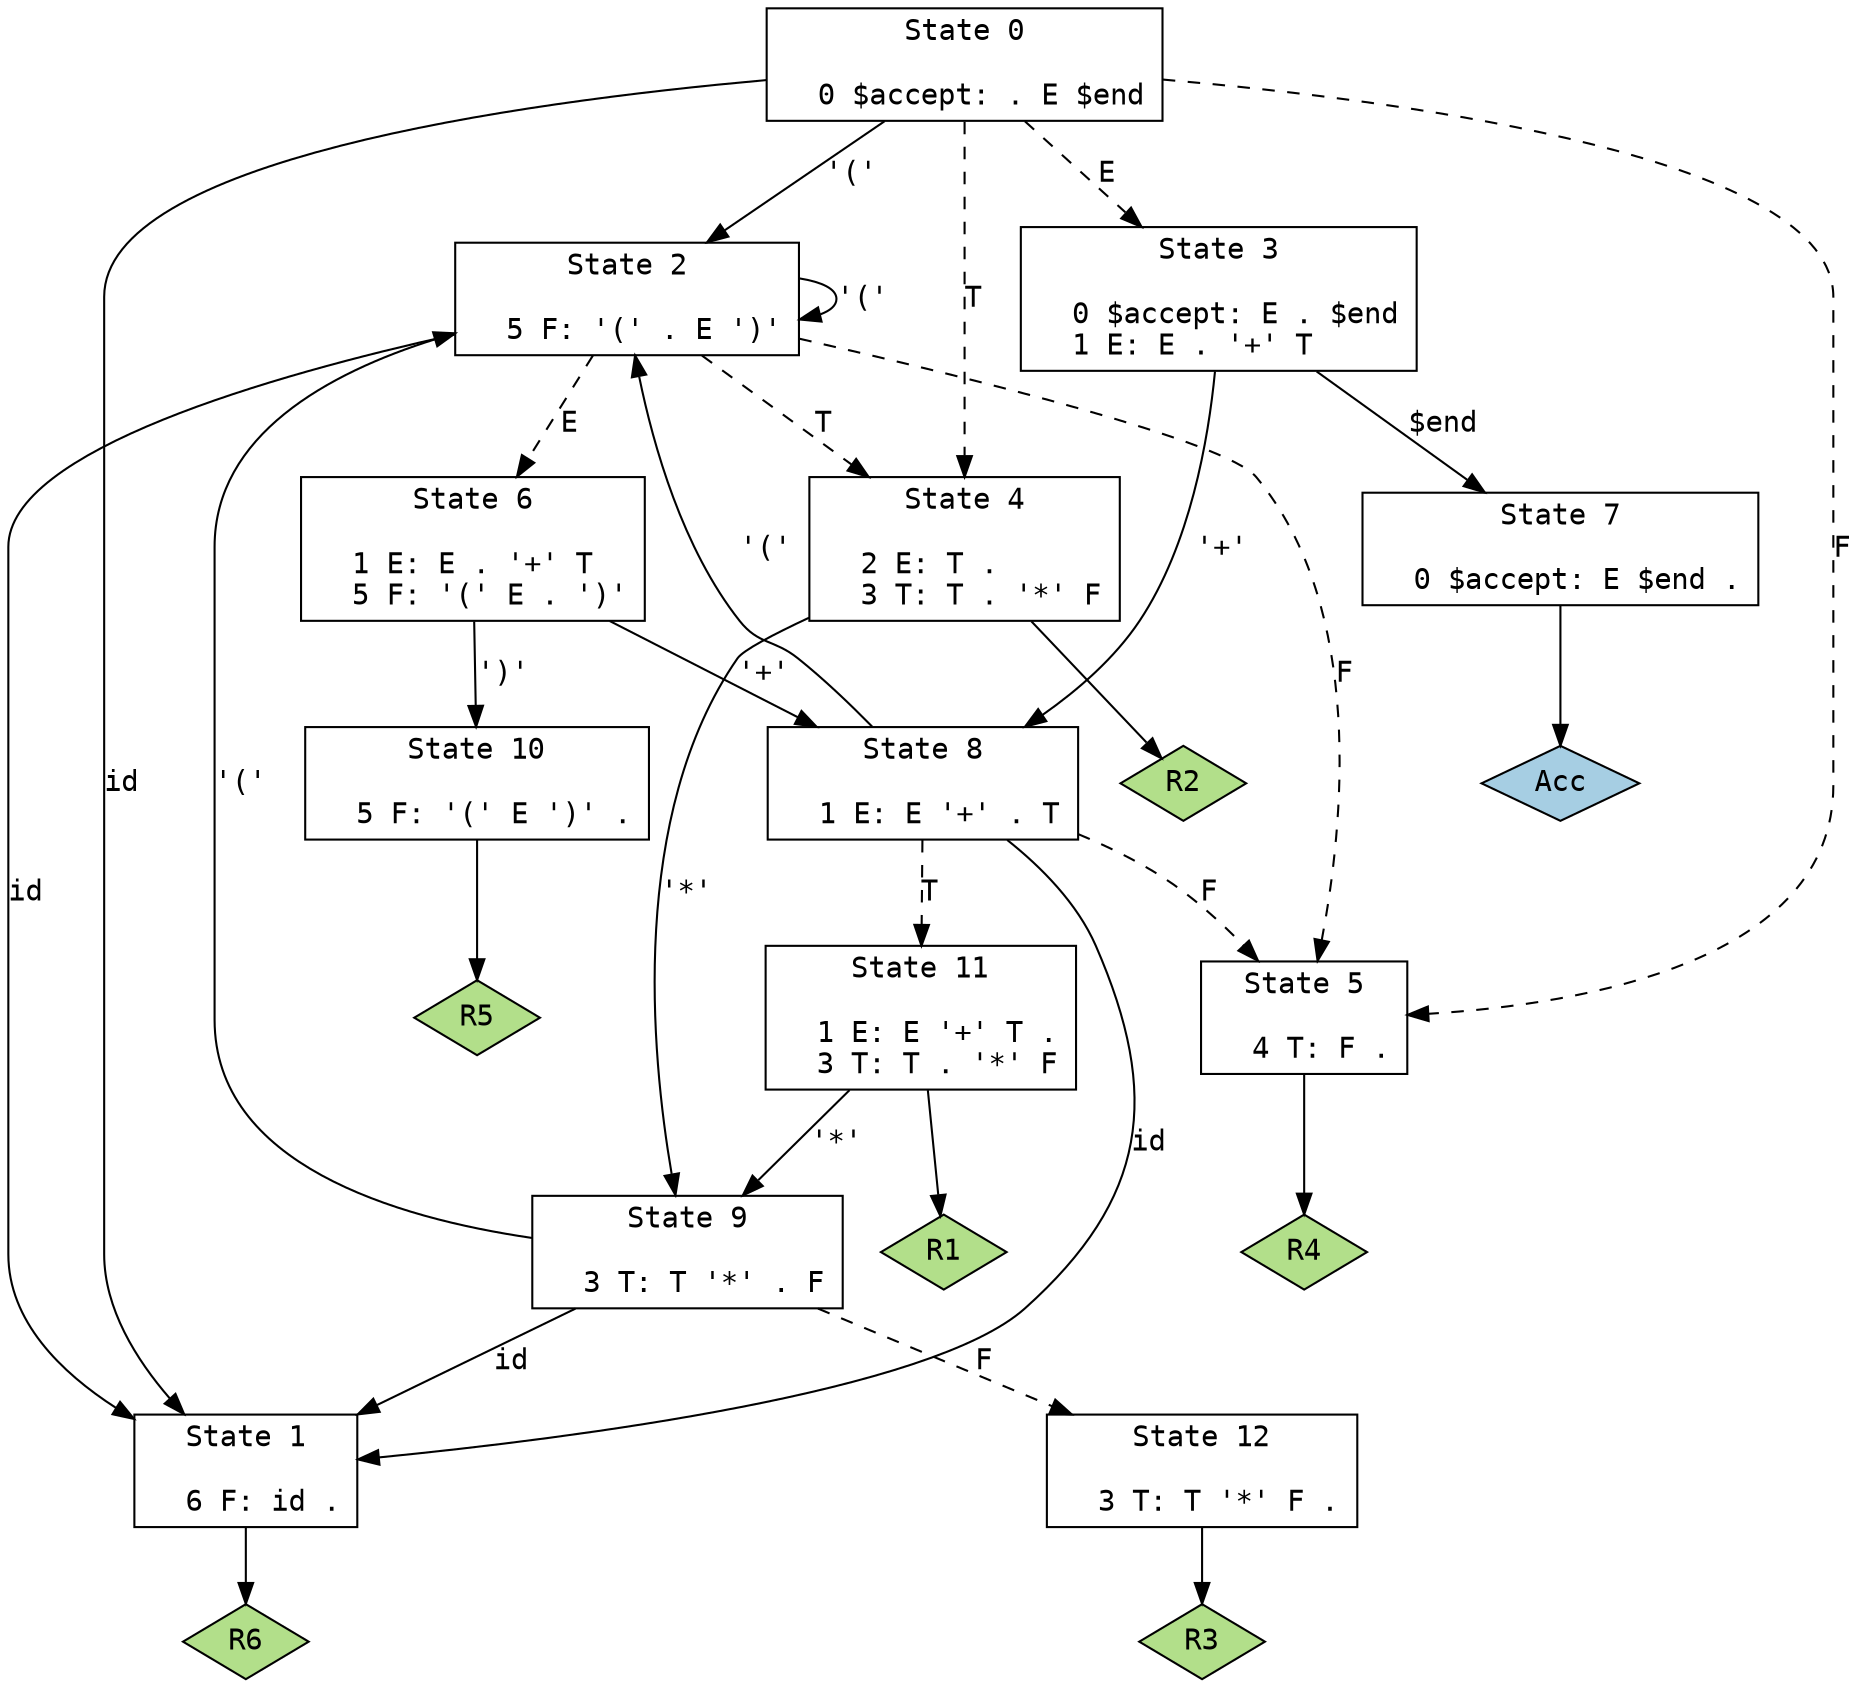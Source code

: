 // Generated by GNU Bison 3.0.4.
// Report bugs to <bug-bison@gnu.org>.
// Home page: <http://www.gnu.org/software/bison/>.

digraph "espressioni_1.y"
{
  node [fontname = courier, shape = box, colorscheme = paired6]
  edge [fontname = courier]

  0 [label="State 0\n\l  0 $accept: . E $end\l"]
  0 -> 1 [style=solid label="id"]
  0 -> 2 [style=solid label="'('"]
  0 -> 3 [style=dashed label="E"]
  0 -> 4 [style=dashed label="T"]
  0 -> 5 [style=dashed label="F"]
  1 [label="State 1\n\l  6 F: id .\l"]
  1 -> "1R6" [style=solid]
 "1R6" [label="R6", fillcolor=3, shape=diamond, style=filled]
  2 [label="State 2\n\l  5 F: '(' . E ')'\l"]
  2 -> 1 [style=solid label="id"]
  2 -> 2 [style=solid label="'('"]
  2 -> 6 [style=dashed label="E"]
  2 -> 4 [style=dashed label="T"]
  2 -> 5 [style=dashed label="F"]
  3 [label="State 3\n\l  0 $accept: E . $end\l  1 E: E . '+' T\l"]
  3 -> 7 [style=solid label="$end"]
  3 -> 8 [style=solid label="'+'"]
  4 [label="State 4\n\l  2 E: T .\l  3 T: T . '*' F\l"]
  4 -> 9 [style=solid label="'*'"]
  4 -> "4R2" [style=solid]
 "4R2" [label="R2", fillcolor=3, shape=diamond, style=filled]
  5 [label="State 5\n\l  4 T: F .\l"]
  5 -> "5R4" [style=solid]
 "5R4" [label="R4", fillcolor=3, shape=diamond, style=filled]
  6 [label="State 6\n\l  1 E: E . '+' T\l  5 F: '(' E . ')'\l"]
  6 -> 8 [style=solid label="'+'"]
  6 -> 10 [style=solid label="')'"]
  7 [label="State 7\n\l  0 $accept: E $end .\l"]
  7 -> "7R0" [style=solid]
 "7R0" [label="Acc", fillcolor=1, shape=diamond, style=filled]
  8 [label="State 8\n\l  1 E: E '+' . T\l"]
  8 -> 1 [style=solid label="id"]
  8 -> 2 [style=solid label="'('"]
  8 -> 11 [style=dashed label="T"]
  8 -> 5 [style=dashed label="F"]
  9 [label="State 9\n\l  3 T: T '*' . F\l"]
  9 -> 1 [style=solid label="id"]
  9 -> 2 [style=solid label="'('"]
  9 -> 12 [style=dashed label="F"]
  10 [label="State 10\n\l  5 F: '(' E ')' .\l"]
  10 -> "10R5" [style=solid]
 "10R5" [label="R5", fillcolor=3, shape=diamond, style=filled]
  11 [label="State 11\n\l  1 E: E '+' T .\l  3 T: T . '*' F\l"]
  11 -> 9 [style=solid label="'*'"]
  11 -> "11R1" [style=solid]
 "11R1" [label="R1", fillcolor=3, shape=diamond, style=filled]
  12 [label="State 12\n\l  3 T: T '*' F .\l"]
  12 -> "12R3" [style=solid]
 "12R3" [label="R3", fillcolor=3, shape=diamond, style=filled]
}
